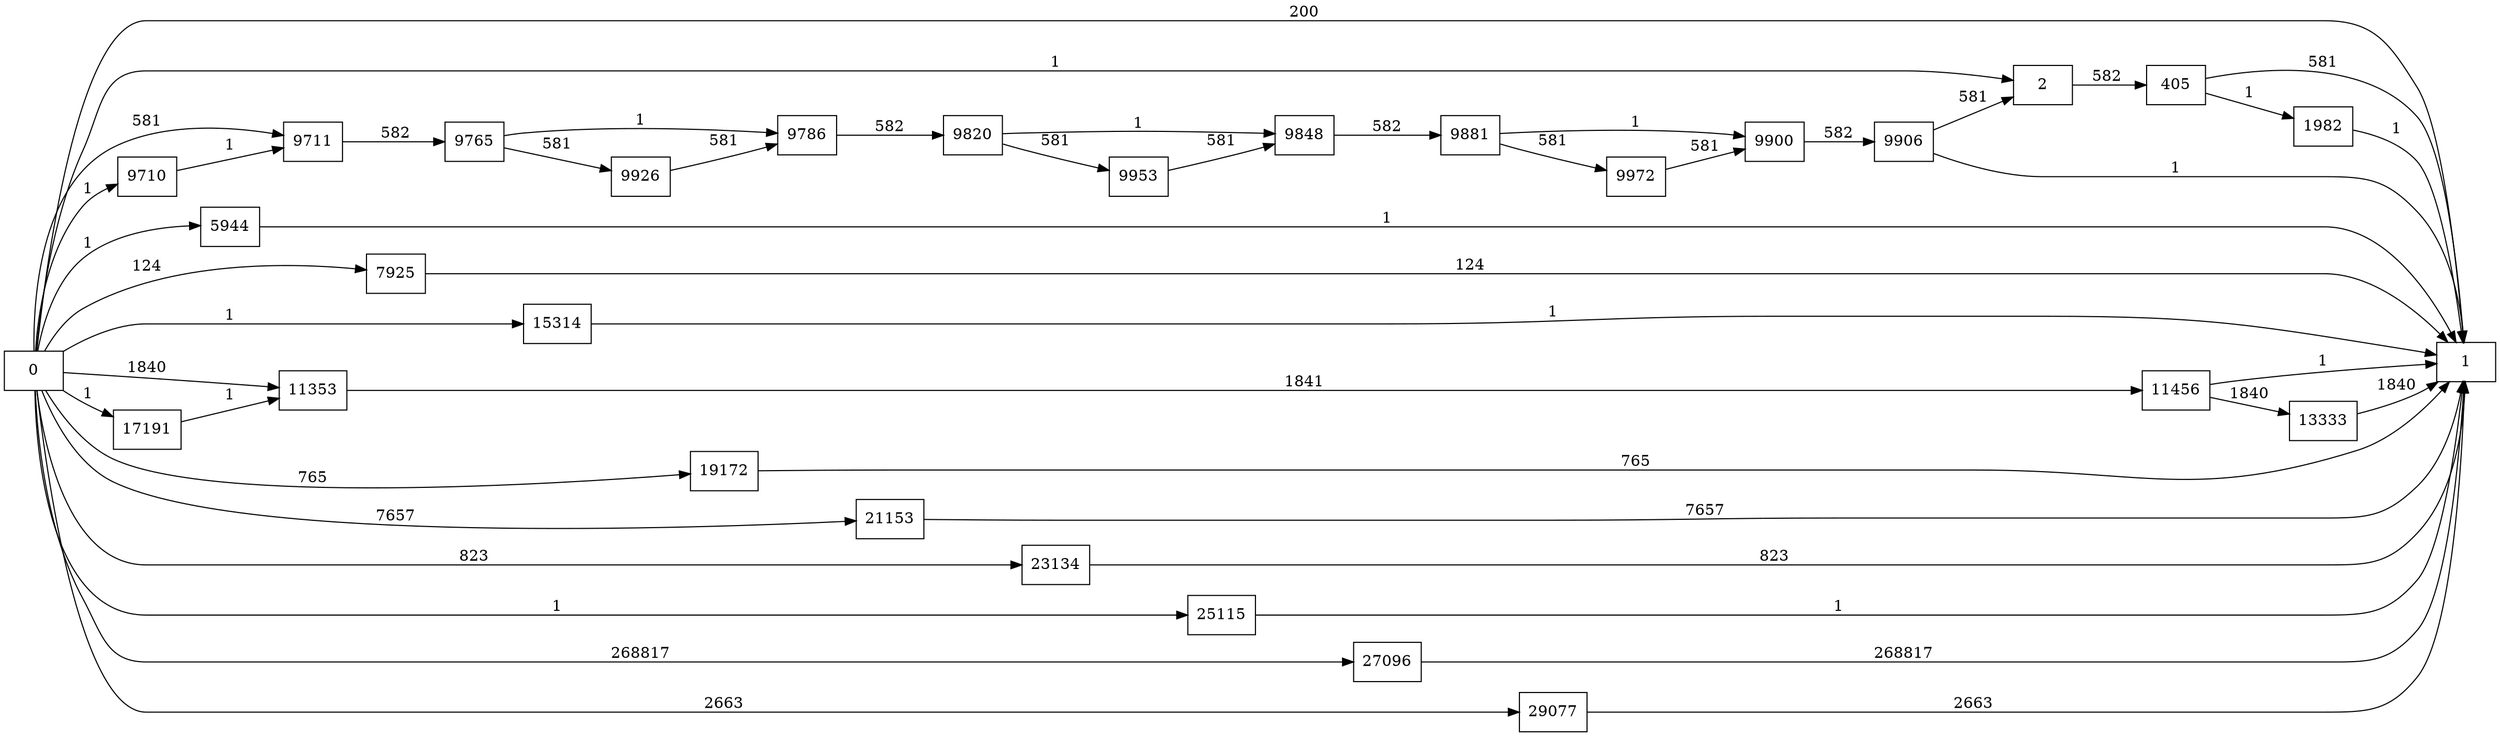 digraph {
	graph [rankdir=LR]
	node [shape=rectangle]
	2 -> 405 [label=582]
	405 -> 1 [label=581]
	405 -> 1982 [label=1]
	1982 -> 1 [label=1]
	5944 -> 1 [label=1]
	7925 -> 1 [label=124]
	9710 -> 9711 [label=1]
	9711 -> 9765 [label=582]
	9765 -> 9786 [label=1]
	9765 -> 9926 [label=581]
	9786 -> 9820 [label=582]
	9820 -> 9848 [label=1]
	9820 -> 9953 [label=581]
	9848 -> 9881 [label=582]
	9881 -> 9900 [label=1]
	9881 -> 9972 [label=581]
	9900 -> 9906 [label=582]
	9906 -> 1 [label=1]
	9906 -> 2 [label=581]
	9926 -> 9786 [label=581]
	9953 -> 9848 [label=581]
	9972 -> 9900 [label=581]
	11353 -> 11456 [label=1841]
	11456 -> 1 [label=1]
	11456 -> 13333 [label=1840]
	13333 -> 1 [label=1840]
	15314 -> 1 [label=1]
	17191 -> 11353 [label=1]
	19172 -> 1 [label=765]
	21153 -> 1 [label=7657]
	23134 -> 1 [label=823]
	25115 -> 1 [label=1]
	27096 -> 1 [label=268817]
	29077 -> 1 [label=2663]
	0 -> 2 [label=1]
	0 -> 9711 [label=581]
	0 -> 11353 [label=1840]
	0 -> 1 [label=200]
	0 -> 5944 [label=1]
	0 -> 7925 [label=124]
	0 -> 9710 [label=1]
	0 -> 15314 [label=1]
	0 -> 17191 [label=1]
	0 -> 19172 [label=765]
	0 -> 21153 [label=7657]
	0 -> 23134 [label=823]
	0 -> 25115 [label=1]
	0 -> 27096 [label=268817]
	0 -> 29077 [label=2663]
}
